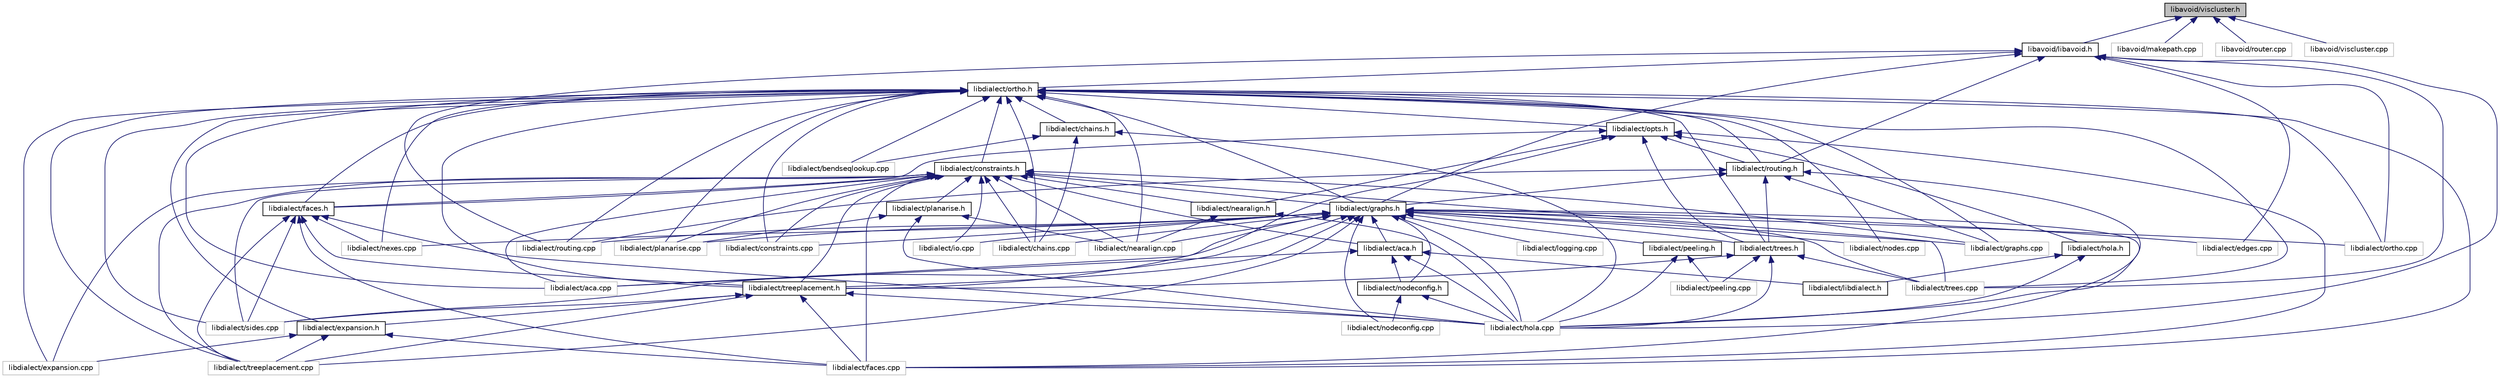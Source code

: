 digraph "libavoid/viscluster.h"
{
  edge [fontname="Helvetica",fontsize="10",labelfontname="Helvetica",labelfontsize="10"];
  node [fontname="Helvetica",fontsize="10",shape=record];
  Node10 [label="libavoid/viscluster.h",height=0.2,width=0.4,color="black", fillcolor="grey75", style="filled", fontcolor="black"];
  Node10 -> Node11 [dir="back",color="midnightblue",fontsize="10",style="solid",fontname="Helvetica"];
  Node11 [label="libavoid/libavoid.h",height=0.2,width=0.4,color="black", fillcolor="white", style="filled",URL="$libavoid_8h.html",tooltip="Standard libavoid include file which includes all libavoid header files. "];
  Node11 -> Node12 [dir="back",color="midnightblue",fontsize="10",style="solid",fontname="Helvetica"];
  Node12 [label="libdialect/ortho.h",height=0.2,width=0.4,color="black", fillcolor="white", style="filled",URL="$ortho_8h_source.html"];
  Node12 -> Node13 [dir="back",color="midnightblue",fontsize="10",style="solid",fontname="Helvetica"];
  Node13 [label="libdialect/constraints.h",height=0.2,width=0.4,color="black", fillcolor="white", style="filled",URL="$constraints_8h_source.html"];
  Node13 -> Node14 [dir="back",color="midnightblue",fontsize="10",style="solid",fontname="Helvetica"];
  Node14 [label="libdialect/aca.cpp",height=0.2,width=0.4,color="grey75", fillcolor="white", style="filled"];
  Node13 -> Node15 [dir="back",color="midnightblue",fontsize="10",style="solid",fontname="Helvetica"];
  Node15 [label="libdialect/graphs.h",height=0.2,width=0.4,color="black", fillcolor="white", style="filled",URL="$graphs_8h_source.html"];
  Node15 -> Node14 [dir="back",color="midnightblue",fontsize="10",style="solid",fontname="Helvetica"];
  Node15 -> Node16 [dir="back",color="midnightblue",fontsize="10",style="solid",fontname="Helvetica"];
  Node16 [label="libdialect/aca.h",height=0.2,width=0.4,color="black", fillcolor="white", style="filled",URL="$aca_8h_source.html"];
  Node16 -> Node14 [dir="back",color="midnightblue",fontsize="10",style="solid",fontname="Helvetica"];
  Node16 -> Node17 [dir="back",color="midnightblue",fontsize="10",style="solid",fontname="Helvetica"];
  Node17 [label="libdialect/nodeconfig.h",height=0.2,width=0.4,color="black", fillcolor="white", style="filled",URL="$nodeconfig_8h_source.html"];
  Node17 -> Node18 [dir="back",color="midnightblue",fontsize="10",style="solid",fontname="Helvetica"];
  Node18 [label="libdialect/hola.cpp",height=0.2,width=0.4,color="grey75", fillcolor="white", style="filled"];
  Node17 -> Node19 [dir="back",color="midnightblue",fontsize="10",style="solid",fontname="Helvetica"];
  Node19 [label="libdialect/nodeconfig.cpp",height=0.2,width=0.4,color="grey75", fillcolor="white", style="filled"];
  Node16 -> Node18 [dir="back",color="midnightblue",fontsize="10",style="solid",fontname="Helvetica"];
  Node16 -> Node20 [dir="back",color="midnightblue",fontsize="10",style="solid",fontname="Helvetica"];
  Node20 [label="libdialect/libdialect.h",height=0.2,width=0.4,color="black", fillcolor="white", style="filled",URL="$libdialect_8h.html",tooltip="Standard libdialect include file which includes all libdialect functionality. "];
  Node15 -> Node21 [dir="back",color="midnightblue",fontsize="10",style="solid",fontname="Helvetica"];
  Node21 [label="libdialect/chains.cpp",height=0.2,width=0.4,color="grey75", fillcolor="white", style="filled"];
  Node15 -> Node22 [dir="back",color="midnightblue",fontsize="10",style="solid",fontname="Helvetica"];
  Node22 [label="libdialect/constraints.cpp",height=0.2,width=0.4,color="grey75", fillcolor="white", style="filled"];
  Node15 -> Node23 [dir="back",color="midnightblue",fontsize="10",style="solid",fontname="Helvetica"];
  Node23 [label="libdialect/edges.cpp",height=0.2,width=0.4,color="grey75", fillcolor="white", style="filled"];
  Node15 -> Node24 [dir="back",color="midnightblue",fontsize="10",style="solid",fontname="Helvetica"];
  Node24 [label="libdialect/treeplacement.h",height=0.2,width=0.4,color="black", fillcolor="white", style="filled",URL="$treeplacement_8h_source.html"];
  Node24 -> Node25 [dir="back",color="midnightblue",fontsize="10",style="solid",fontname="Helvetica"];
  Node25 [label="libdialect/expansion.h",height=0.2,width=0.4,color="black", fillcolor="white", style="filled",URL="$expansion_8h_source.html"];
  Node25 -> Node26 [dir="back",color="midnightblue",fontsize="10",style="solid",fontname="Helvetica"];
  Node26 [label="libdialect/expansion.cpp",height=0.2,width=0.4,color="grey75", fillcolor="white", style="filled"];
  Node25 -> Node27 [dir="back",color="midnightblue",fontsize="10",style="solid",fontname="Helvetica"];
  Node27 [label="libdialect/faces.cpp",height=0.2,width=0.4,color="grey75", fillcolor="white", style="filled"];
  Node25 -> Node28 [dir="back",color="midnightblue",fontsize="10",style="solid",fontname="Helvetica"];
  Node28 [label="libdialect/treeplacement.cpp",height=0.2,width=0.4,color="grey75", fillcolor="white", style="filled"];
  Node24 -> Node27 [dir="back",color="midnightblue",fontsize="10",style="solid",fontname="Helvetica"];
  Node24 -> Node18 [dir="back",color="midnightblue",fontsize="10",style="solid",fontname="Helvetica"];
  Node24 -> Node29 [dir="back",color="midnightblue",fontsize="10",style="solid",fontname="Helvetica"];
  Node29 [label="libdialect/sides.cpp",height=0.2,width=0.4,color="grey75", fillcolor="white", style="filled"];
  Node24 -> Node28 [dir="back",color="midnightblue",fontsize="10",style="solid",fontname="Helvetica"];
  Node15 -> Node30 [dir="back",color="midnightblue",fontsize="10",style="solid",fontname="Helvetica"];
  Node30 [label="libdialect/trees.h",height=0.2,width=0.4,color="black", fillcolor="white", style="filled",URL="$trees_8h_source.html"];
  Node30 -> Node24 [dir="back",color="midnightblue",fontsize="10",style="solid",fontname="Helvetica"];
  Node30 -> Node18 [dir="back",color="midnightblue",fontsize="10",style="solid",fontname="Helvetica"];
  Node30 -> Node31 [dir="back",color="midnightblue",fontsize="10",style="solid",fontname="Helvetica"];
  Node31 [label="libdialect/peeling.cpp",height=0.2,width=0.4,color="grey75", fillcolor="white", style="filled"];
  Node30 -> Node32 [dir="back",color="midnightblue",fontsize="10",style="solid",fontname="Helvetica"];
  Node32 [label="libdialect/trees.cpp",height=0.2,width=0.4,color="grey75", fillcolor="white", style="filled"];
  Node15 -> Node27 [dir="back",color="midnightblue",fontsize="10",style="solid",fontname="Helvetica"];
  Node15 -> Node33 [dir="back",color="midnightblue",fontsize="10",style="solid",fontname="Helvetica"];
  Node33 [label="libdialect/graphs.cpp",height=0.2,width=0.4,color="grey75", fillcolor="white", style="filled"];
  Node15 -> Node18 [dir="back",color="midnightblue",fontsize="10",style="solid",fontname="Helvetica"];
  Node15 -> Node34 [dir="back",color="midnightblue",fontsize="10",style="solid",fontname="Helvetica"];
  Node34 [label="libdialect/peeling.h",height=0.2,width=0.4,color="black", fillcolor="white", style="filled",URL="$peeling_8h_source.html"];
  Node34 -> Node18 [dir="back",color="midnightblue",fontsize="10",style="solid",fontname="Helvetica"];
  Node34 -> Node31 [dir="back",color="midnightblue",fontsize="10",style="solid",fontname="Helvetica"];
  Node15 -> Node17 [dir="back",color="midnightblue",fontsize="10",style="solid",fontname="Helvetica"];
  Node15 -> Node35 [dir="back",color="midnightblue",fontsize="10",style="solid",fontname="Helvetica"];
  Node35 [label="libdialect/io.cpp",height=0.2,width=0.4,color="grey75", fillcolor="white", style="filled"];
  Node15 -> Node36 [dir="back",color="midnightblue",fontsize="10",style="solid",fontname="Helvetica"];
  Node36 [label="libdialect/logging.cpp",height=0.2,width=0.4,color="grey75", fillcolor="white", style="filled"];
  Node15 -> Node37 [dir="back",color="midnightblue",fontsize="10",style="solid",fontname="Helvetica"];
  Node37 [label="libdialect/nearalign.cpp",height=0.2,width=0.4,color="grey75", fillcolor="white", style="filled"];
  Node15 -> Node38 [dir="back",color="midnightblue",fontsize="10",style="solid",fontname="Helvetica"];
  Node38 [label="libdialect/nexes.cpp",height=0.2,width=0.4,color="grey75", fillcolor="white", style="filled"];
  Node15 -> Node19 [dir="back",color="midnightblue",fontsize="10",style="solid",fontname="Helvetica"];
  Node15 -> Node39 [dir="back",color="midnightblue",fontsize="10",style="solid",fontname="Helvetica"];
  Node39 [label="libdialect/nodes.cpp",height=0.2,width=0.4,color="grey75", fillcolor="white", style="filled"];
  Node15 -> Node40 [dir="back",color="midnightblue",fontsize="10",style="solid",fontname="Helvetica"];
  Node40 [label="libdialect/ortho.cpp",height=0.2,width=0.4,color="grey75", fillcolor="white", style="filled"];
  Node15 -> Node41 [dir="back",color="midnightblue",fontsize="10",style="solid",fontname="Helvetica"];
  Node41 [label="libdialect/planarise.cpp",height=0.2,width=0.4,color="grey75", fillcolor="white", style="filled"];
  Node15 -> Node42 [dir="back",color="midnightblue",fontsize="10",style="solid",fontname="Helvetica"];
  Node42 [label="libdialect/routing.cpp",height=0.2,width=0.4,color="grey75", fillcolor="white", style="filled"];
  Node15 -> Node29 [dir="back",color="midnightblue",fontsize="10",style="solid",fontname="Helvetica"];
  Node15 -> Node28 [dir="back",color="midnightblue",fontsize="10",style="solid",fontname="Helvetica"];
  Node15 -> Node32 [dir="back",color="midnightblue",fontsize="10",style="solid",fontname="Helvetica"];
  Node13 -> Node16 [dir="back",color="midnightblue",fontsize="10",style="solid",fontname="Helvetica"];
  Node13 -> Node21 [dir="back",color="midnightblue",fontsize="10",style="solid",fontname="Helvetica"];
  Node13 -> Node22 [dir="back",color="midnightblue",fontsize="10",style="solid",fontname="Helvetica"];
  Node13 -> Node43 [dir="back",color="midnightblue",fontsize="10",style="solid",fontname="Helvetica"];
  Node43 [label="libdialect/faces.h",height=0.2,width=0.4,color="black", fillcolor="white", style="filled",URL="$faces_8h_source.html"];
  Node43 -> Node24 [dir="back",color="midnightblue",fontsize="10",style="solid",fontname="Helvetica"];
  Node43 -> Node27 [dir="back",color="midnightblue",fontsize="10",style="solid",fontname="Helvetica"];
  Node43 -> Node18 [dir="back",color="midnightblue",fontsize="10",style="solid",fontname="Helvetica"];
  Node43 -> Node38 [dir="back",color="midnightblue",fontsize="10",style="solid",fontname="Helvetica"];
  Node43 -> Node29 [dir="back",color="midnightblue",fontsize="10",style="solid",fontname="Helvetica"];
  Node43 -> Node28 [dir="back",color="midnightblue",fontsize="10",style="solid",fontname="Helvetica"];
  Node13 -> Node24 [dir="back",color="midnightblue",fontsize="10",style="solid",fontname="Helvetica"];
  Node13 -> Node26 [dir="back",color="midnightblue",fontsize="10",style="solid",fontname="Helvetica"];
  Node13 -> Node27 [dir="back",color="midnightblue",fontsize="10",style="solid",fontname="Helvetica"];
  Node13 -> Node33 [dir="back",color="midnightblue",fontsize="10",style="solid",fontname="Helvetica"];
  Node13 -> Node44 [dir="back",color="midnightblue",fontsize="10",style="solid",fontname="Helvetica"];
  Node44 [label="libdialect/planarise.h",height=0.2,width=0.4,color="black", fillcolor="white", style="filled",URL="$planarise_8h_source.html"];
  Node44 -> Node18 [dir="back",color="midnightblue",fontsize="10",style="solid",fontname="Helvetica"];
  Node44 -> Node37 [dir="back",color="midnightblue",fontsize="10",style="solid",fontname="Helvetica"];
  Node44 -> Node41 [dir="back",color="midnightblue",fontsize="10",style="solid",fontname="Helvetica"];
  Node13 -> Node45 [dir="back",color="midnightblue",fontsize="10",style="solid",fontname="Helvetica"];
  Node45 [label="libdialect/nearalign.h",height=0.2,width=0.4,color="black", fillcolor="white", style="filled",URL="$nearalign_8h_source.html"];
  Node45 -> Node18 [dir="back",color="midnightblue",fontsize="10",style="solid",fontname="Helvetica"];
  Node45 -> Node37 [dir="back",color="midnightblue",fontsize="10",style="solid",fontname="Helvetica"];
  Node13 -> Node35 [dir="back",color="midnightblue",fontsize="10",style="solid",fontname="Helvetica"];
  Node13 -> Node37 [dir="back",color="midnightblue",fontsize="10",style="solid",fontname="Helvetica"];
  Node13 -> Node41 [dir="back",color="midnightblue",fontsize="10",style="solid",fontname="Helvetica"];
  Node13 -> Node29 [dir="back",color="midnightblue",fontsize="10",style="solid",fontname="Helvetica"];
  Node13 -> Node28 [dir="back",color="midnightblue",fontsize="10",style="solid",fontname="Helvetica"];
  Node13 -> Node32 [dir="back",color="midnightblue",fontsize="10",style="solid",fontname="Helvetica"];
  Node12 -> Node14 [dir="back",color="midnightblue",fontsize="10",style="solid",fontname="Helvetica"];
  Node12 -> Node46 [dir="back",color="midnightblue",fontsize="10",style="solid",fontname="Helvetica"];
  Node46 [label="libdialect/opts.h",height=0.2,width=0.4,color="black", fillcolor="white", style="filled",URL="$opts_8h_source.html"];
  Node46 -> Node47 [dir="back",color="midnightblue",fontsize="10",style="solid",fontname="Helvetica"];
  Node47 [label="libdialect/routing.h",height=0.2,width=0.4,color="black", fillcolor="white", style="filled",URL="$routing_8h_source.html"];
  Node47 -> Node15 [dir="back",color="midnightblue",fontsize="10",style="solid",fontname="Helvetica"];
  Node47 -> Node30 [dir="back",color="midnightblue",fontsize="10",style="solid",fontname="Helvetica"];
  Node47 -> Node33 [dir="back",color="midnightblue",fontsize="10",style="solid",fontname="Helvetica"];
  Node47 -> Node18 [dir="back",color="midnightblue",fontsize="10",style="solid",fontname="Helvetica"];
  Node47 -> Node42 [dir="back",color="midnightblue",fontsize="10",style="solid",fontname="Helvetica"];
  Node46 -> Node43 [dir="back",color="midnightblue",fontsize="10",style="solid",fontname="Helvetica"];
  Node46 -> Node30 [dir="back",color="midnightblue",fontsize="10",style="solid",fontname="Helvetica"];
  Node46 -> Node24 [dir="back",color="midnightblue",fontsize="10",style="solid",fontname="Helvetica"];
  Node46 -> Node27 [dir="back",color="midnightblue",fontsize="10",style="solid",fontname="Helvetica"];
  Node46 -> Node45 [dir="back",color="midnightblue",fontsize="10",style="solid",fontname="Helvetica"];
  Node46 -> Node48 [dir="back",color="midnightblue",fontsize="10",style="solid",fontname="Helvetica"];
  Node48 [label="libdialect/hola.h",height=0.2,width=0.4,color="black", fillcolor="white", style="filled",URL="$hola_8h_source.html"];
  Node48 -> Node18 [dir="back",color="midnightblue",fontsize="10",style="solid",fontname="Helvetica"];
  Node48 -> Node20 [dir="back",color="midnightblue",fontsize="10",style="solid",fontname="Helvetica"];
  Node12 -> Node47 [dir="back",color="midnightblue",fontsize="10",style="solid",fontname="Helvetica"];
  Node12 -> Node15 [dir="back",color="midnightblue",fontsize="10",style="solid",fontname="Helvetica"];
  Node12 -> Node49 [dir="back",color="midnightblue",fontsize="10",style="solid",fontname="Helvetica"];
  Node49 [label="libdialect/bendseqlookup.cpp",height=0.2,width=0.4,color="grey75", fillcolor="white", style="filled"];
  Node12 -> Node50 [dir="back",color="midnightblue",fontsize="10",style="solid",fontname="Helvetica"];
  Node50 [label="libdialect/chains.h",height=0.2,width=0.4,color="black", fillcolor="white", style="filled",URL="$chains_8h_source.html"];
  Node50 -> Node49 [dir="back",color="midnightblue",fontsize="10",style="solid",fontname="Helvetica"];
  Node50 -> Node21 [dir="back",color="midnightblue",fontsize="10",style="solid",fontname="Helvetica"];
  Node50 -> Node18 [dir="back",color="midnightblue",fontsize="10",style="solid",fontname="Helvetica"];
  Node12 -> Node21 [dir="back",color="midnightblue",fontsize="10",style="solid",fontname="Helvetica"];
  Node12 -> Node22 [dir="back",color="midnightblue",fontsize="10",style="solid",fontname="Helvetica"];
  Node12 -> Node43 [dir="back",color="midnightblue",fontsize="10",style="solid",fontname="Helvetica"];
  Node12 -> Node30 [dir="back",color="midnightblue",fontsize="10",style="solid",fontname="Helvetica"];
  Node12 -> Node24 [dir="back",color="midnightblue",fontsize="10",style="solid",fontname="Helvetica"];
  Node12 -> Node25 [dir="back",color="midnightblue",fontsize="10",style="solid",fontname="Helvetica"];
  Node12 -> Node26 [dir="back",color="midnightblue",fontsize="10",style="solid",fontname="Helvetica"];
  Node12 -> Node27 [dir="back",color="midnightblue",fontsize="10",style="solid",fontname="Helvetica"];
  Node12 -> Node33 [dir="back",color="midnightblue",fontsize="10",style="solid",fontname="Helvetica"];
  Node12 -> Node37 [dir="back",color="midnightblue",fontsize="10",style="solid",fontname="Helvetica"];
  Node12 -> Node38 [dir="back",color="midnightblue",fontsize="10",style="solid",fontname="Helvetica"];
  Node12 -> Node39 [dir="back",color="midnightblue",fontsize="10",style="solid",fontname="Helvetica"];
  Node12 -> Node40 [dir="back",color="midnightblue",fontsize="10",style="solid",fontname="Helvetica"];
  Node12 -> Node41 [dir="back",color="midnightblue",fontsize="10",style="solid",fontname="Helvetica"];
  Node12 -> Node42 [dir="back",color="midnightblue",fontsize="10",style="solid",fontname="Helvetica"];
  Node12 -> Node29 [dir="back",color="midnightblue",fontsize="10",style="solid",fontname="Helvetica"];
  Node12 -> Node28 [dir="back",color="midnightblue",fontsize="10",style="solid",fontname="Helvetica"];
  Node12 -> Node32 [dir="back",color="midnightblue",fontsize="10",style="solid",fontname="Helvetica"];
  Node11 -> Node15 [dir="back",color="midnightblue",fontsize="10",style="solid",fontname="Helvetica"];
  Node11 -> Node47 [dir="back",color="midnightblue",fontsize="10",style="solid",fontname="Helvetica"];
  Node11 -> Node23 [dir="back",color="midnightblue",fontsize="10",style="solid",fontname="Helvetica"];
  Node11 -> Node18 [dir="back",color="midnightblue",fontsize="10",style="solid",fontname="Helvetica"];
  Node11 -> Node40 [dir="back",color="midnightblue",fontsize="10",style="solid",fontname="Helvetica"];
  Node11 -> Node42 [dir="back",color="midnightblue",fontsize="10",style="solid",fontname="Helvetica"];
  Node11 -> Node32 [dir="back",color="midnightblue",fontsize="10",style="solid",fontname="Helvetica"];
  Node10 -> Node51 [dir="back",color="midnightblue",fontsize="10",style="solid",fontname="Helvetica"];
  Node51 [label="libavoid/makepath.cpp",height=0.2,width=0.4,color="grey75", fillcolor="white", style="filled"];
  Node10 -> Node52 [dir="back",color="midnightblue",fontsize="10",style="solid",fontname="Helvetica"];
  Node52 [label="libavoid/router.cpp",height=0.2,width=0.4,color="grey75", fillcolor="white", style="filled"];
  Node10 -> Node53 [dir="back",color="midnightblue",fontsize="10",style="solid",fontname="Helvetica"];
  Node53 [label="libavoid/viscluster.cpp",height=0.2,width=0.4,color="grey75", fillcolor="white", style="filled"];
}
